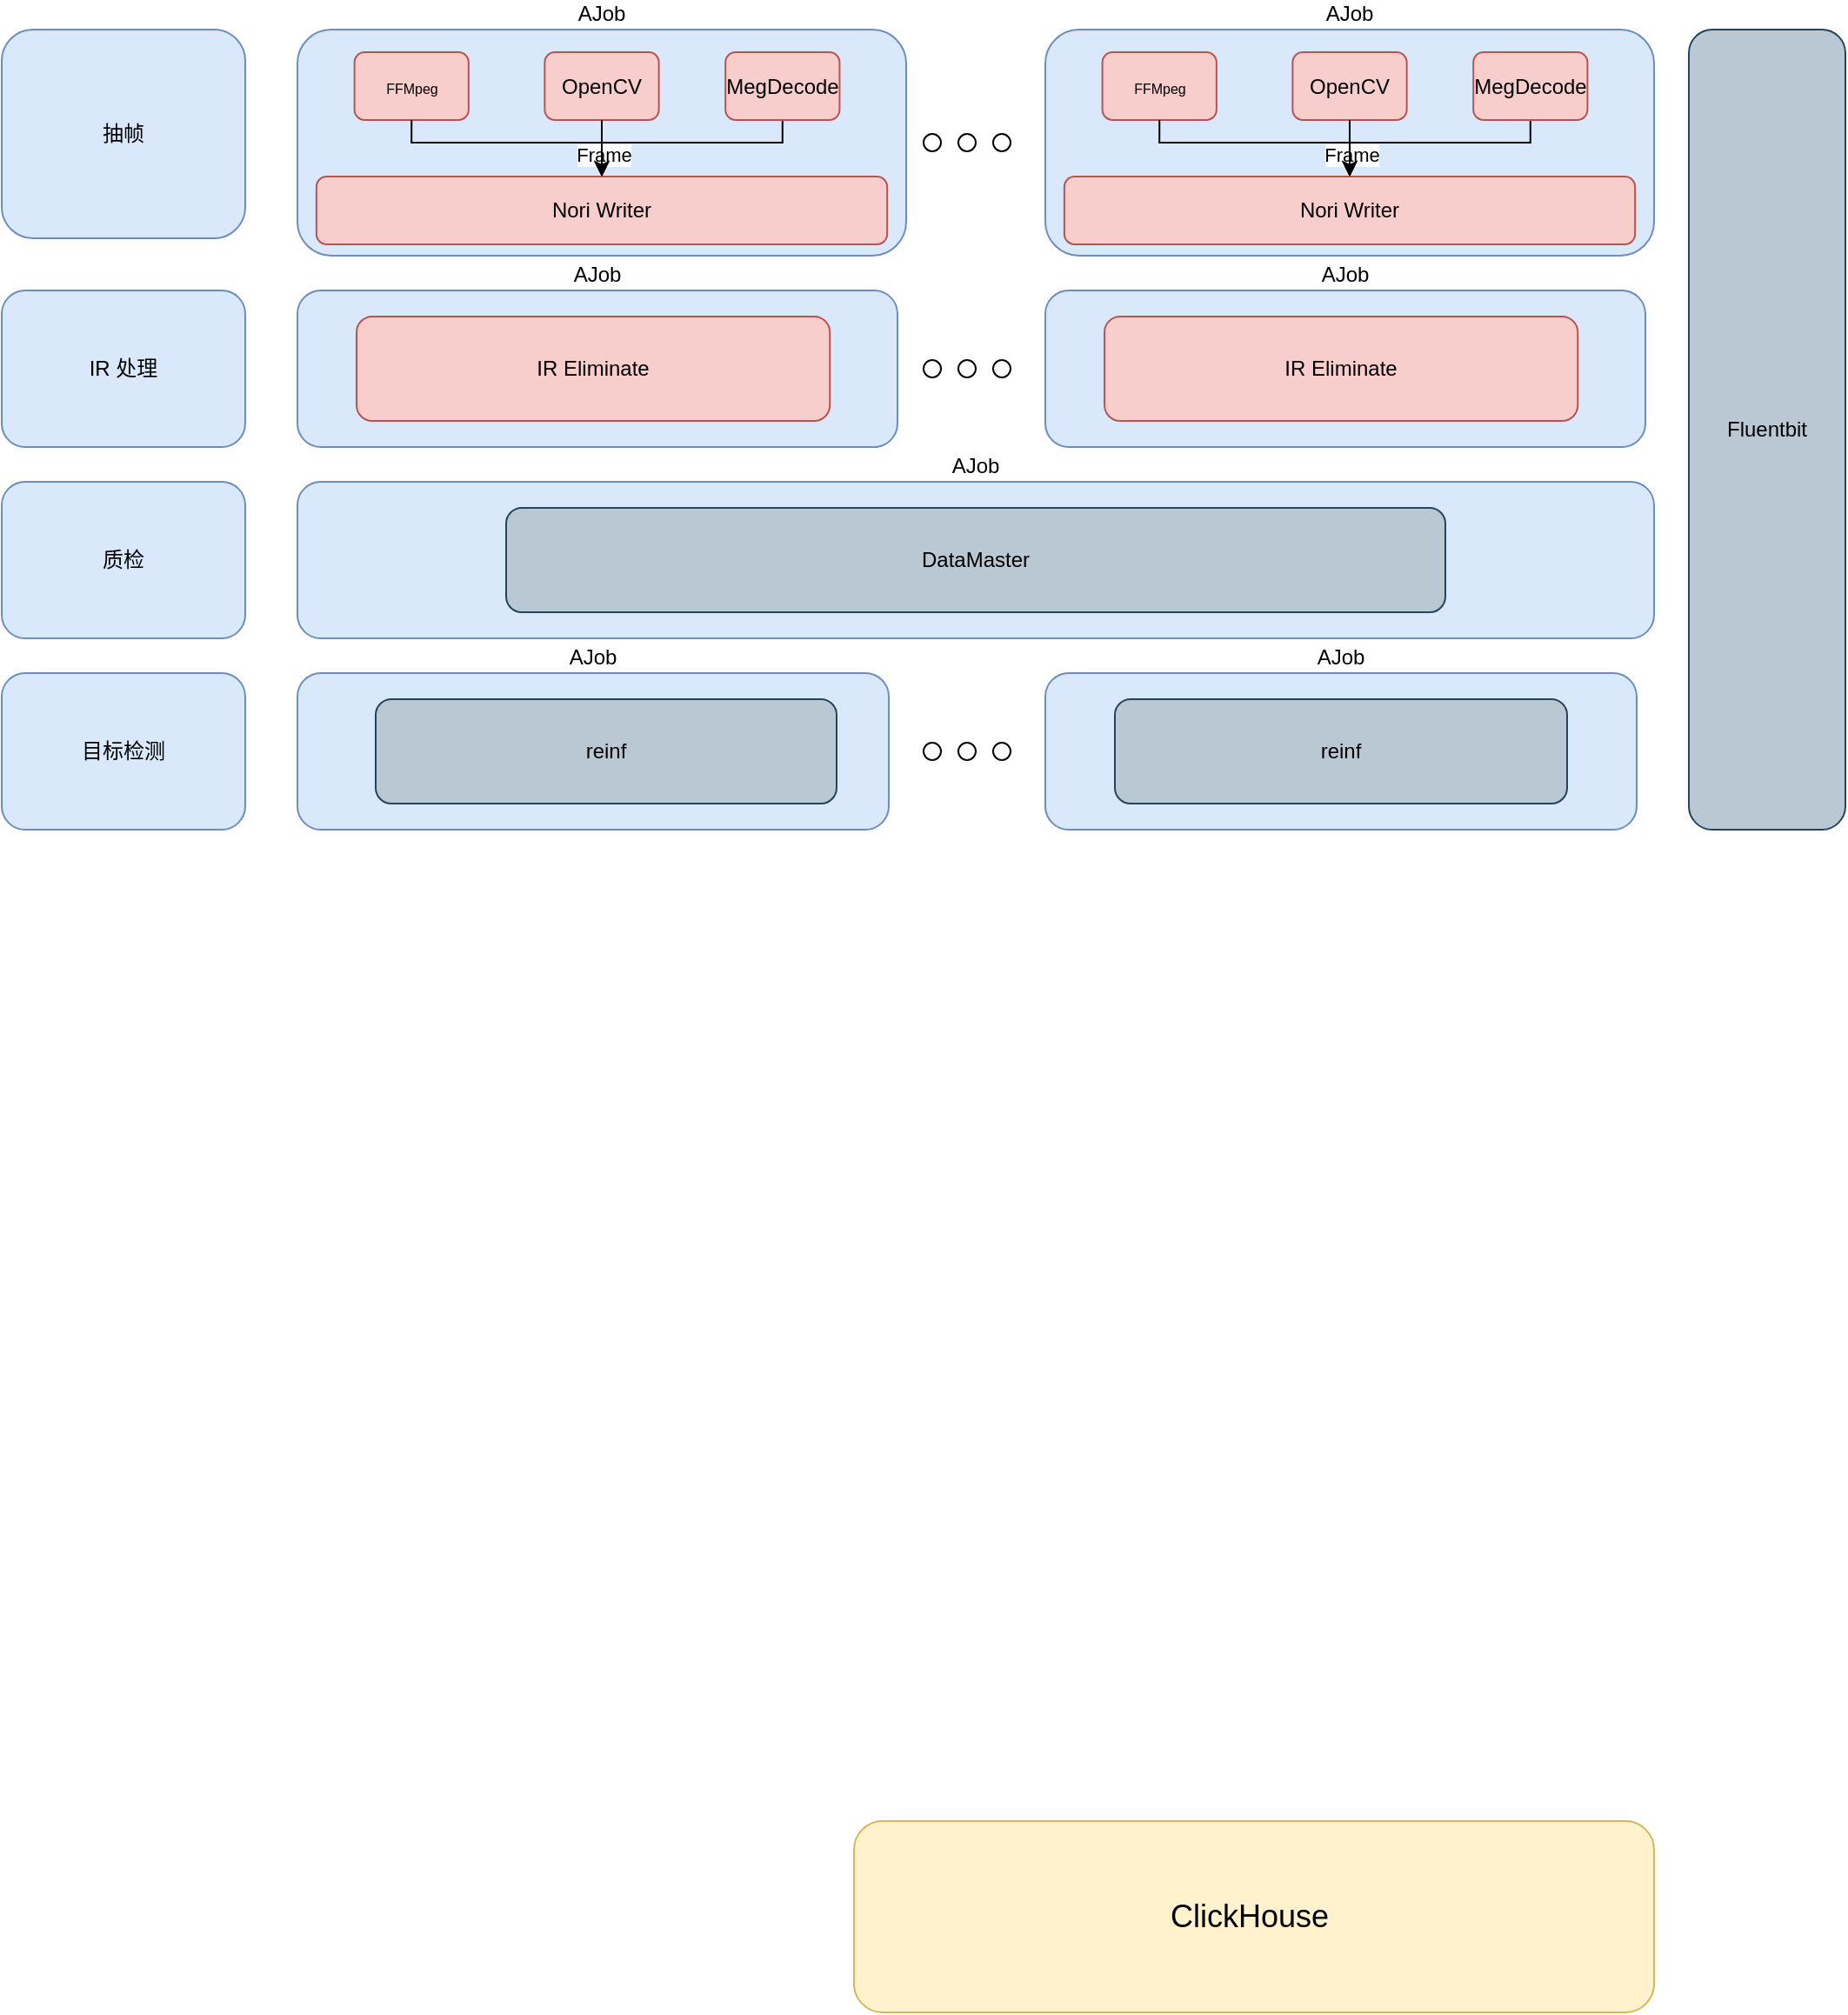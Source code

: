 <mxfile version="20.2.2" type="github">
  <diagram id="QT_raF1ciG9IZEFF9iSL" name="第 1 页">
    <mxGraphModel dx="1426" dy="826" grid="1" gridSize="10" guides="1" tooltips="1" connect="1" arrows="1" fold="1" page="1" pageScale="1" pageWidth="1654" pageHeight="2336" math="0" shadow="0">
      <root>
        <mxCell id="0" />
        <mxCell id="1" parent="0" />
        <mxCell id="xhJQGYLbFev4tCfvozCH-37" value="ClickHouse&amp;nbsp;" style="rounded=1;whiteSpace=wrap;html=1;fillColor=#fff2cc;strokeColor=#d6b656;fontSize=18;" vertex="1" parent="1">
          <mxGeometry x="820" y="1250" width="460" height="110" as="geometry" />
        </mxCell>
        <mxCell id="xhJQGYLbFev4tCfvozCH-38" value="抽帧" style="rounded=1;whiteSpace=wrap;html=1;fillColor=#dae8fc;strokeColor=#6c8ebf;" vertex="1" parent="1">
          <mxGeometry x="330" y="220" width="140" height="120" as="geometry" />
        </mxCell>
        <mxCell id="xhJQGYLbFev4tCfvozCH-39" value="IR 处理" style="rounded=1;whiteSpace=wrap;html=1;fillColor=#dae8fc;strokeColor=#6c8ebf;" vertex="1" parent="1">
          <mxGeometry x="330" y="370" width="140" height="90" as="geometry" />
        </mxCell>
        <mxCell id="xhJQGYLbFev4tCfvozCH-40" value="质检" style="rounded=1;whiteSpace=wrap;html=1;fillColor=#dae8fc;strokeColor=#6c8ebf;" vertex="1" parent="1">
          <mxGeometry x="330" y="480" width="140" height="90" as="geometry" />
        </mxCell>
        <mxCell id="xhJQGYLbFev4tCfvozCH-41" value="目标检测" style="rounded=1;whiteSpace=wrap;html=1;fillColor=#dae8fc;strokeColor=#6c8ebf;" vertex="1" parent="1">
          <mxGeometry x="330" y="590" width="140" height="90" as="geometry" />
        </mxCell>
        <mxCell id="xhJQGYLbFev4tCfvozCH-52" value="AJob" style="rounded=1;whiteSpace=wrap;html=1;labelPosition=center;verticalLabelPosition=top;align=center;verticalAlign=bottom;fillColor=#dae8fc;strokeColor=#6c8ebf;" vertex="1" parent="1">
          <mxGeometry x="500" y="480" width="780" height="90" as="geometry" />
        </mxCell>
        <mxCell id="xhJQGYLbFev4tCfvozCH-53" value="DataMaster" style="rounded=1;whiteSpace=wrap;html=1;fillColor=#bac8d3;strokeColor=#23445d;" vertex="1" parent="1">
          <mxGeometry x="620" y="495" width="540" height="60" as="geometry" />
        </mxCell>
        <mxCell id="xhJQGYLbFev4tCfvozCH-54" value="AJob" style="rounded=1;whiteSpace=wrap;html=1;labelPosition=center;verticalLabelPosition=top;align=center;verticalAlign=bottom;fillColor=#dae8fc;strokeColor=#6c8ebf;" vertex="1" parent="1">
          <mxGeometry x="500" y="590" width="340" height="90" as="geometry" />
        </mxCell>
        <mxCell id="xhJQGYLbFev4tCfvozCH-55" value="reinf" style="rounded=1;whiteSpace=wrap;html=1;fillColor=#bac8d3;strokeColor=#23445d;" vertex="1" parent="1">
          <mxGeometry x="545" y="605" width="265" height="60" as="geometry" />
        </mxCell>
        <mxCell id="xhJQGYLbFev4tCfvozCH-57" value="Fluentbit" style="rounded=1;whiteSpace=wrap;html=1;fillColor=#bac8d3;strokeColor=#23445d;" vertex="1" parent="1">
          <mxGeometry x="1300" y="220" width="90" height="460" as="geometry" />
        </mxCell>
        <mxCell id="xhJQGYLbFev4tCfvozCH-60" value="AJob" style="rounded=1;whiteSpace=wrap;html=1;labelPosition=center;verticalLabelPosition=top;align=center;verticalAlign=bottom;fillColor=#dae8fc;strokeColor=#6c8ebf;" vertex="1" parent="1">
          <mxGeometry x="930" y="590" width="340" height="90" as="geometry" />
        </mxCell>
        <mxCell id="xhJQGYLbFev4tCfvozCH-61" value="reinf" style="rounded=1;whiteSpace=wrap;html=1;fillColor=#bac8d3;strokeColor=#23445d;" vertex="1" parent="1">
          <mxGeometry x="970" y="605" width="260" height="60" as="geometry" />
        </mxCell>
        <mxCell id="xhJQGYLbFev4tCfvozCH-70" value="" style="group;labelPosition=center;verticalLabelPosition=top;align=center;verticalAlign=bottom;" vertex="1" connectable="0" parent="1">
          <mxGeometry x="500" y="220" width="350" height="130" as="geometry" />
        </mxCell>
        <mxCell id="xhJQGYLbFev4tCfvozCH-42" value="AJob" style="rounded=1;whiteSpace=wrap;html=1;fillColor=#dae8fc;strokeColor=#6c8ebf;labelPosition=center;verticalLabelPosition=top;align=center;verticalAlign=bottom;" vertex="1" parent="xhJQGYLbFev4tCfvozCH-70">
          <mxGeometry width="350" height="130" as="geometry" />
        </mxCell>
        <mxCell id="xhJQGYLbFev4tCfvozCH-43" value="&lt;font style=&quot;font-size: 8px;&quot;&gt;FFMpeg&lt;/font&gt;" style="rounded=1;whiteSpace=wrap;html=1;fillColor=#f8cecc;strokeColor=#b85450;" vertex="1" parent="xhJQGYLbFev4tCfvozCH-70">
          <mxGeometry x="32.812" y="13" width="65.625" height="39" as="geometry" />
        </mxCell>
        <mxCell id="xhJQGYLbFev4tCfvozCH-44" value="OpenCV" style="rounded=1;whiteSpace=wrap;html=1;fillColor=#f8cecc;strokeColor=#b85450;" vertex="1" parent="xhJQGYLbFev4tCfvozCH-70">
          <mxGeometry x="142.188" y="13" width="65.625" height="39" as="geometry" />
        </mxCell>
        <mxCell id="xhJQGYLbFev4tCfvozCH-49" style="edgeStyle=orthogonalEdgeStyle;rounded=0;orthogonalLoop=1;jettySize=auto;html=1;exitX=0.5;exitY=1;exitDx=0;exitDy=0;" edge="1" parent="xhJQGYLbFev4tCfvozCH-70" source="xhJQGYLbFev4tCfvozCH-45">
          <mxGeometry relative="1" as="geometry">
            <mxPoint x="175" y="84.5" as="targetPoint" />
            <Array as="points">
              <mxPoint x="278.906" y="65" />
              <mxPoint x="175" y="65" />
            </Array>
          </mxGeometry>
        </mxCell>
        <mxCell id="xhJQGYLbFev4tCfvozCH-50" value="Frame" style="edgeLabel;html=1;align=center;verticalAlign=middle;resizable=0;points=[];" vertex="1" connectable="0" parent="xhJQGYLbFev4tCfvozCH-49">
          <mxGeometry x="0.817" y="1" relative="1" as="geometry">
            <mxPoint as="offset" />
          </mxGeometry>
        </mxCell>
        <mxCell id="xhJQGYLbFev4tCfvozCH-45" value="MegDecode" style="rounded=1;whiteSpace=wrap;html=1;fillColor=#f8cecc;strokeColor=#b85450;" vertex="1" parent="xhJQGYLbFev4tCfvozCH-70">
          <mxGeometry x="246.094" y="13" width="65.625" height="39" as="geometry" />
        </mxCell>
        <mxCell id="xhJQGYLbFev4tCfvozCH-46" value="Nori Writer" style="rounded=1;whiteSpace=wrap;html=1;fillColor=#f8cecc;strokeColor=#b85450;" vertex="1" parent="xhJQGYLbFev4tCfvozCH-70">
          <mxGeometry x="10.938" y="84.5" width="328.125" height="39" as="geometry" />
        </mxCell>
        <mxCell id="xhJQGYLbFev4tCfvozCH-47" style="edgeStyle=orthogonalEdgeStyle;rounded=0;orthogonalLoop=1;jettySize=auto;html=1;exitX=0.5;exitY=1;exitDx=0;exitDy=0;" edge="1" parent="xhJQGYLbFev4tCfvozCH-70" source="xhJQGYLbFev4tCfvozCH-43" target="xhJQGYLbFev4tCfvozCH-46">
          <mxGeometry relative="1" as="geometry">
            <Array as="points">
              <mxPoint x="65.625" y="65" />
              <mxPoint x="175" y="65" />
            </Array>
          </mxGeometry>
        </mxCell>
        <mxCell id="xhJQGYLbFev4tCfvozCH-48" style="edgeStyle=orthogonalEdgeStyle;rounded=0;orthogonalLoop=1;jettySize=auto;html=1;exitX=0.5;exitY=1;exitDx=0;exitDy=0;entryX=0.5;entryY=0;entryDx=0;entryDy=0;" edge="1" parent="xhJQGYLbFev4tCfvozCH-70" source="xhJQGYLbFev4tCfvozCH-44" target="xhJQGYLbFev4tCfvozCH-46">
          <mxGeometry relative="1" as="geometry" />
        </mxCell>
        <mxCell id="xhJQGYLbFev4tCfvozCH-71" value="" style="group" vertex="1" connectable="0" parent="1">
          <mxGeometry x="930" y="220" width="350" height="130" as="geometry" />
        </mxCell>
        <mxCell id="xhJQGYLbFev4tCfvozCH-72" value="AJob" style="rounded=1;whiteSpace=wrap;html=1;fillColor=#dae8fc;strokeColor=#6c8ebf;labelPosition=center;verticalLabelPosition=top;align=center;verticalAlign=bottom;" vertex="1" parent="xhJQGYLbFev4tCfvozCH-71">
          <mxGeometry width="350" height="130" as="geometry" />
        </mxCell>
        <mxCell id="xhJQGYLbFev4tCfvozCH-73" value="&lt;font style=&quot;font-size: 8px;&quot;&gt;FFMpeg&lt;/font&gt;" style="rounded=1;whiteSpace=wrap;html=1;fillColor=#f8cecc;strokeColor=#b85450;" vertex="1" parent="xhJQGYLbFev4tCfvozCH-71">
          <mxGeometry x="32.812" y="13" width="65.625" height="39" as="geometry" />
        </mxCell>
        <mxCell id="xhJQGYLbFev4tCfvozCH-74" value="OpenCV" style="rounded=1;whiteSpace=wrap;html=1;fillColor=#f8cecc;strokeColor=#b85450;" vertex="1" parent="xhJQGYLbFev4tCfvozCH-71">
          <mxGeometry x="142.188" y="13" width="65.625" height="39" as="geometry" />
        </mxCell>
        <mxCell id="xhJQGYLbFev4tCfvozCH-75" style="edgeStyle=orthogonalEdgeStyle;rounded=0;orthogonalLoop=1;jettySize=auto;html=1;exitX=0.5;exitY=1;exitDx=0;exitDy=0;" edge="1" parent="xhJQGYLbFev4tCfvozCH-71" source="xhJQGYLbFev4tCfvozCH-77">
          <mxGeometry relative="1" as="geometry">
            <mxPoint x="175" y="84.5" as="targetPoint" />
            <Array as="points">
              <mxPoint x="278.906" y="65" />
              <mxPoint x="175" y="65" />
            </Array>
          </mxGeometry>
        </mxCell>
        <mxCell id="xhJQGYLbFev4tCfvozCH-76" value="Frame" style="edgeLabel;html=1;align=center;verticalAlign=middle;resizable=0;points=[];" vertex="1" connectable="0" parent="xhJQGYLbFev4tCfvozCH-75">
          <mxGeometry x="0.817" y="1" relative="1" as="geometry">
            <mxPoint as="offset" />
          </mxGeometry>
        </mxCell>
        <mxCell id="xhJQGYLbFev4tCfvozCH-77" value="MegDecode" style="rounded=1;whiteSpace=wrap;html=1;fillColor=#f8cecc;strokeColor=#b85450;" vertex="1" parent="xhJQGYLbFev4tCfvozCH-71">
          <mxGeometry x="246.094" y="13" width="65.625" height="39" as="geometry" />
        </mxCell>
        <mxCell id="xhJQGYLbFev4tCfvozCH-78" value="Nori Writer" style="rounded=1;whiteSpace=wrap;html=1;fillColor=#f8cecc;strokeColor=#b85450;" vertex="1" parent="xhJQGYLbFev4tCfvozCH-71">
          <mxGeometry x="10.938" y="84.5" width="328.125" height="39" as="geometry" />
        </mxCell>
        <mxCell id="xhJQGYLbFev4tCfvozCH-79" style="edgeStyle=orthogonalEdgeStyle;rounded=0;orthogonalLoop=1;jettySize=auto;html=1;exitX=0.5;exitY=1;exitDx=0;exitDy=0;" edge="1" parent="xhJQGYLbFev4tCfvozCH-71" source="xhJQGYLbFev4tCfvozCH-73" target="xhJQGYLbFev4tCfvozCH-78">
          <mxGeometry relative="1" as="geometry">
            <Array as="points">
              <mxPoint x="65.625" y="65" />
              <mxPoint x="175" y="65" />
            </Array>
          </mxGeometry>
        </mxCell>
        <mxCell id="xhJQGYLbFev4tCfvozCH-80" style="edgeStyle=orthogonalEdgeStyle;rounded=0;orthogonalLoop=1;jettySize=auto;html=1;exitX=0.5;exitY=1;exitDx=0;exitDy=0;entryX=0.5;entryY=0;entryDx=0;entryDy=0;" edge="1" parent="xhJQGYLbFev4tCfvozCH-71" source="xhJQGYLbFev4tCfvozCH-74" target="xhJQGYLbFev4tCfvozCH-78">
          <mxGeometry relative="1" as="geometry" />
        </mxCell>
        <mxCell id="xhJQGYLbFev4tCfvozCH-84" value="" style="group" vertex="1" connectable="0" parent="1">
          <mxGeometry x="860" y="280" width="50" height="10" as="geometry" />
        </mxCell>
        <mxCell id="xhJQGYLbFev4tCfvozCH-62" value="" style="ellipse;whiteSpace=wrap;html=1;aspect=fixed;" vertex="1" parent="xhJQGYLbFev4tCfvozCH-84">
          <mxGeometry width="10" height="10" as="geometry" />
        </mxCell>
        <mxCell id="xhJQGYLbFev4tCfvozCH-82" value="" style="ellipse;whiteSpace=wrap;html=1;aspect=fixed;" vertex="1" parent="xhJQGYLbFev4tCfvozCH-84">
          <mxGeometry x="20" width="10" height="10" as="geometry" />
        </mxCell>
        <mxCell id="xhJQGYLbFev4tCfvozCH-83" value="" style="ellipse;whiteSpace=wrap;html=1;aspect=fixed;" vertex="1" parent="xhJQGYLbFev4tCfvozCH-84">
          <mxGeometry x="40" width="10" height="10" as="geometry" />
        </mxCell>
        <mxCell id="xhJQGYLbFev4tCfvozCH-85" value="" style="group" vertex="1" connectable="0" parent="1">
          <mxGeometry x="500" y="370" width="345" height="90" as="geometry" />
        </mxCell>
        <mxCell id="xhJQGYLbFev4tCfvozCH-51" value="AJob" style="rounded=1;whiteSpace=wrap;html=1;labelPosition=center;verticalLabelPosition=top;align=center;verticalAlign=bottom;fillColor=#dae8fc;strokeColor=#6c8ebf;" vertex="1" parent="xhJQGYLbFev4tCfvozCH-85">
          <mxGeometry width="345" height="90" as="geometry" />
        </mxCell>
        <mxCell id="xhJQGYLbFev4tCfvozCH-66" value="IR Eliminate" style="rounded=1;whiteSpace=wrap;html=1;fillColor=#f8cecc;strokeColor=#b85450;" vertex="1" parent="xhJQGYLbFev4tCfvozCH-85">
          <mxGeometry x="34.014" y="15" width="272.113" height="60" as="geometry" />
        </mxCell>
        <mxCell id="xhJQGYLbFev4tCfvozCH-86" value="" style="group;" vertex="1" connectable="0" parent="1">
          <mxGeometry x="930" y="370" width="345" height="90" as="geometry" />
        </mxCell>
        <mxCell id="xhJQGYLbFev4tCfvozCH-87" value="AJob" style="rounded=1;whiteSpace=wrap;html=1;labelPosition=center;verticalLabelPosition=top;align=center;verticalAlign=bottom;fillColor=#dae8fc;strokeColor=#6c8ebf;" vertex="1" parent="xhJQGYLbFev4tCfvozCH-86">
          <mxGeometry width="345" height="90" as="geometry" />
        </mxCell>
        <mxCell id="xhJQGYLbFev4tCfvozCH-88" value="IR Eliminate" style="rounded=1;whiteSpace=wrap;html=1;fillColor=#f8cecc;strokeColor=#b85450;" vertex="1" parent="xhJQGYLbFev4tCfvozCH-86">
          <mxGeometry x="34.014" y="15" width="272.113" height="60" as="geometry" />
        </mxCell>
        <mxCell id="xhJQGYLbFev4tCfvozCH-89" value="" style="group" vertex="1" connectable="0" parent="1">
          <mxGeometry x="860" y="410" width="50" height="10" as="geometry" />
        </mxCell>
        <mxCell id="xhJQGYLbFev4tCfvozCH-90" value="" style="ellipse;whiteSpace=wrap;html=1;aspect=fixed;" vertex="1" parent="xhJQGYLbFev4tCfvozCH-89">
          <mxGeometry width="10" height="10" as="geometry" />
        </mxCell>
        <mxCell id="xhJQGYLbFev4tCfvozCH-91" value="" style="ellipse;whiteSpace=wrap;html=1;aspect=fixed;" vertex="1" parent="xhJQGYLbFev4tCfvozCH-89">
          <mxGeometry x="20" width="10" height="10" as="geometry" />
        </mxCell>
        <mxCell id="xhJQGYLbFev4tCfvozCH-92" value="" style="ellipse;whiteSpace=wrap;html=1;aspect=fixed;" vertex="1" parent="xhJQGYLbFev4tCfvozCH-89">
          <mxGeometry x="40" width="10" height="10" as="geometry" />
        </mxCell>
        <mxCell id="xhJQGYLbFev4tCfvozCH-97" value="" style="group" vertex="1" connectable="0" parent="1">
          <mxGeometry x="860" y="630" width="50" height="10" as="geometry" />
        </mxCell>
        <mxCell id="xhJQGYLbFev4tCfvozCH-98" value="" style="ellipse;whiteSpace=wrap;html=1;aspect=fixed;" vertex="1" parent="xhJQGYLbFev4tCfvozCH-97">
          <mxGeometry width="10" height="10" as="geometry" />
        </mxCell>
        <mxCell id="xhJQGYLbFev4tCfvozCH-99" value="" style="ellipse;whiteSpace=wrap;html=1;aspect=fixed;" vertex="1" parent="xhJQGYLbFev4tCfvozCH-97">
          <mxGeometry x="20" width="10" height="10" as="geometry" />
        </mxCell>
        <mxCell id="xhJQGYLbFev4tCfvozCH-100" value="" style="ellipse;whiteSpace=wrap;html=1;aspect=fixed;" vertex="1" parent="xhJQGYLbFev4tCfvozCH-97">
          <mxGeometry x="40" width="10" height="10" as="geometry" />
        </mxCell>
      </root>
    </mxGraphModel>
  </diagram>
</mxfile>

